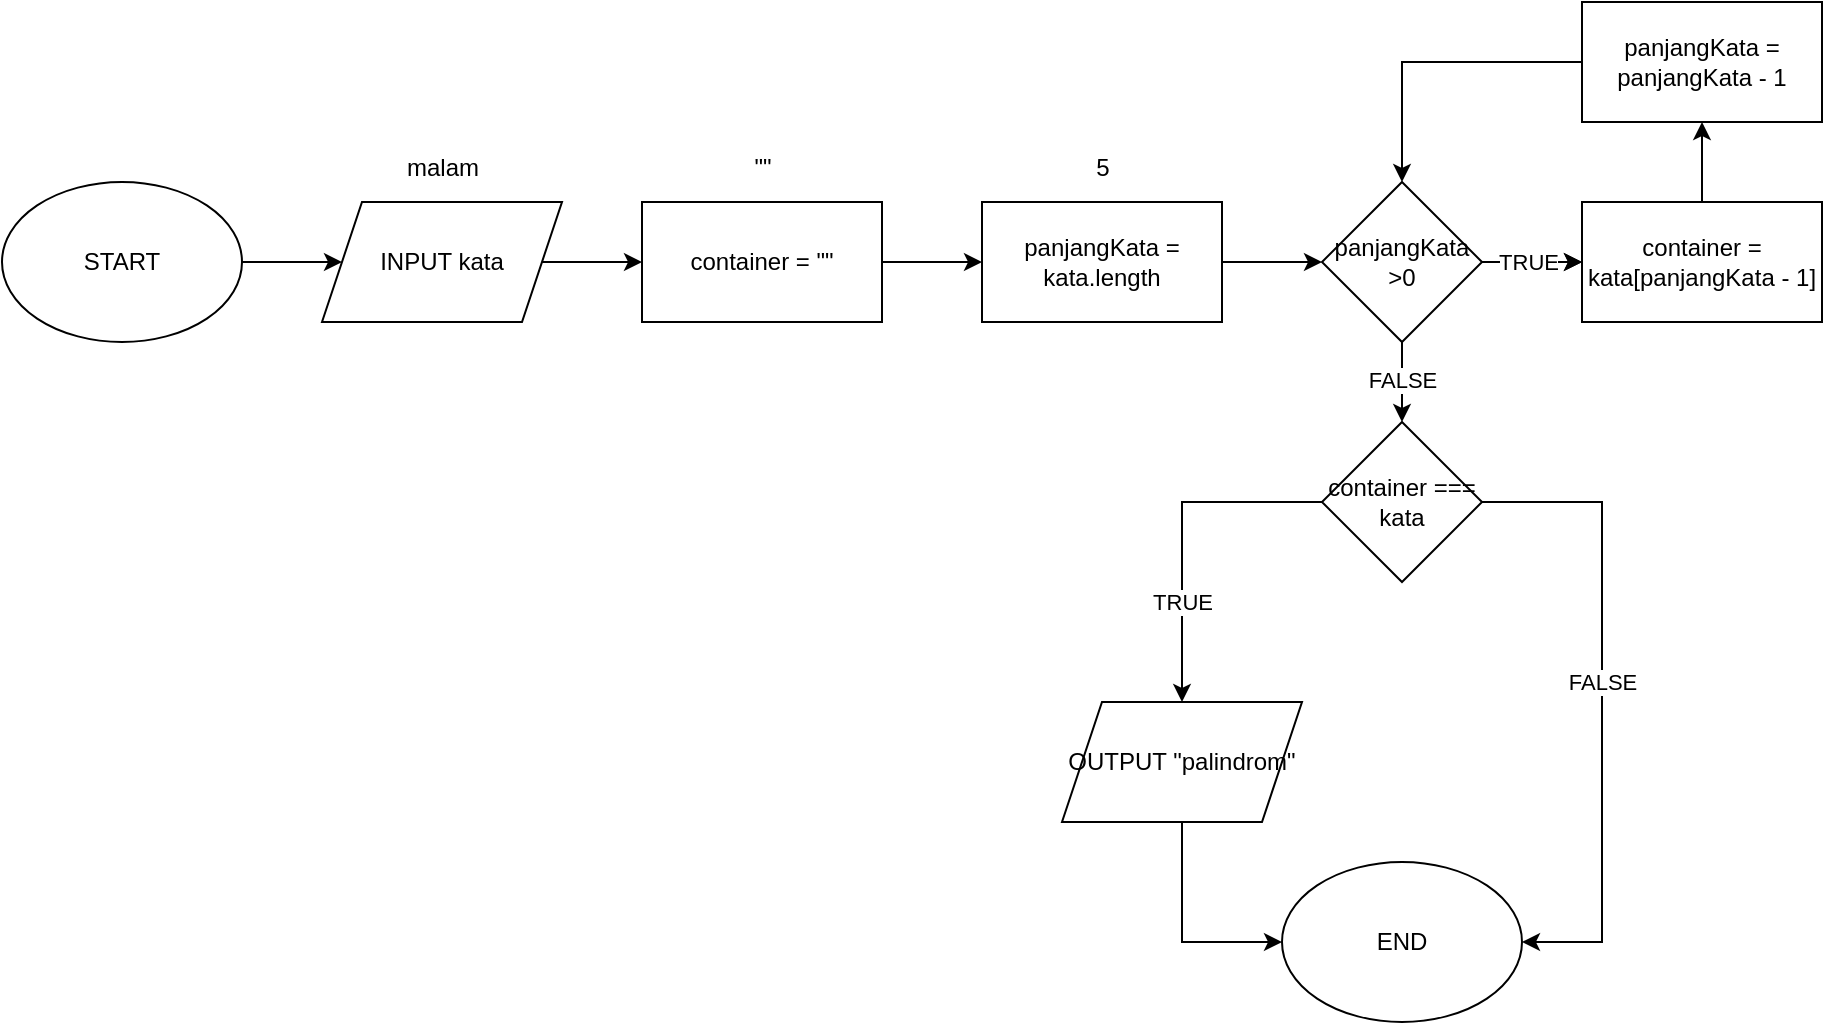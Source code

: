 <mxfile version="24.4.13" type="google">
  <diagram name="Page-1" id="9RqHMeDy2YDNy6ADkkkm">
    <mxGraphModel grid="1" page="1" gridSize="10" guides="1" tooltips="1" connect="1" arrows="1" fold="1" pageScale="1" pageWidth="827" pageHeight="1169" math="0" shadow="0">
      <root>
        <mxCell id="0" />
        <mxCell id="1" parent="0" />
        <mxCell id="Rrz0FJMr6_Rc9bkzh5wX-3" value="" style="edgeStyle=orthogonalEdgeStyle;rounded=0;orthogonalLoop=1;jettySize=auto;html=1;" edge="1" parent="1" source="Rrz0FJMr6_Rc9bkzh5wX-1" target="Rrz0FJMr6_Rc9bkzh5wX-2">
          <mxGeometry relative="1" as="geometry" />
        </mxCell>
        <mxCell id="Rrz0FJMr6_Rc9bkzh5wX-1" value="START" style="ellipse;whiteSpace=wrap;html=1;" vertex="1" parent="1">
          <mxGeometry x="40" y="60" width="120" height="80" as="geometry" />
        </mxCell>
        <mxCell id="PBg6_ExxMk0Hsq4_jWEl-3" value="" style="edgeStyle=orthogonalEdgeStyle;rounded=0;orthogonalLoop=1;jettySize=auto;html=1;" edge="1" parent="1" source="Rrz0FJMr6_Rc9bkzh5wX-2" target="PBg6_ExxMk0Hsq4_jWEl-2">
          <mxGeometry relative="1" as="geometry" />
        </mxCell>
        <mxCell id="Rrz0FJMr6_Rc9bkzh5wX-2" value="INPUT kata" style="shape=parallelogram;perimeter=parallelogramPerimeter;whiteSpace=wrap;html=1;fixedSize=1;" vertex="1" parent="1">
          <mxGeometry x="200" y="70" width="120" height="60" as="geometry" />
        </mxCell>
        <mxCell id="PBg6_ExxMk0Hsq4_jWEl-1" value="END" style="ellipse;whiteSpace=wrap;html=1;" vertex="1" parent="1">
          <mxGeometry x="680" y="400" width="120" height="80" as="geometry" />
        </mxCell>
        <mxCell id="PBg6_ExxMk0Hsq4_jWEl-5" value="" style="edgeStyle=orthogonalEdgeStyle;rounded=0;orthogonalLoop=1;jettySize=auto;html=1;" edge="1" parent="1" source="PBg6_ExxMk0Hsq4_jWEl-2" target="PBg6_ExxMk0Hsq4_jWEl-4">
          <mxGeometry relative="1" as="geometry" />
        </mxCell>
        <mxCell id="PBg6_ExxMk0Hsq4_jWEl-2" value="container = &quot;&quot;" style="rounded=0;whiteSpace=wrap;html=1;" vertex="1" parent="1">
          <mxGeometry x="360" y="70" width="120" height="60" as="geometry" />
        </mxCell>
        <mxCell id="PBg6_ExxMk0Hsq4_jWEl-8" value="" style="edgeStyle=orthogonalEdgeStyle;rounded=0;orthogonalLoop=1;jettySize=auto;html=1;" edge="1" parent="1" source="PBg6_ExxMk0Hsq4_jWEl-4" target="PBg6_ExxMk0Hsq4_jWEl-7">
          <mxGeometry relative="1" as="geometry" />
        </mxCell>
        <mxCell id="PBg6_ExxMk0Hsq4_jWEl-4" value="panjangKata = kata.length" style="rounded=0;whiteSpace=wrap;html=1;" vertex="1" parent="1">
          <mxGeometry x="530" y="70" width="120" height="60" as="geometry" />
        </mxCell>
        <mxCell id="PBg6_ExxMk0Hsq4_jWEl-10" value="" style="edgeStyle=orthogonalEdgeStyle;rounded=0;orthogonalLoop=1;jettySize=auto;html=1;" edge="1" parent="1" source="PBg6_ExxMk0Hsq4_jWEl-7" target="PBg6_ExxMk0Hsq4_jWEl-9">
          <mxGeometry relative="1" as="geometry" />
        </mxCell>
        <mxCell id="PBg6_ExxMk0Hsq4_jWEl-23" value="" style="edgeStyle=orthogonalEdgeStyle;rounded=0;orthogonalLoop=1;jettySize=auto;html=1;" edge="1" parent="1" source="PBg6_ExxMk0Hsq4_jWEl-7" target="PBg6_ExxMk0Hsq4_jWEl-9">
          <mxGeometry relative="1" as="geometry" />
        </mxCell>
        <mxCell id="PBg6_ExxMk0Hsq4_jWEl-24" value="TRUE" style="edgeLabel;html=1;align=center;verticalAlign=middle;resizable=0;points=[];" connectable="0" vertex="1" parent="PBg6_ExxMk0Hsq4_jWEl-23">
          <mxGeometry x="-0.107" relative="1" as="geometry">
            <mxPoint as="offset" />
          </mxGeometry>
        </mxCell>
        <mxCell id="PBg6_ExxMk0Hsq4_jWEl-31" value="" style="edgeStyle=orthogonalEdgeStyle;rounded=0;orthogonalLoop=1;jettySize=auto;html=1;" edge="1" parent="1" source="PBg6_ExxMk0Hsq4_jWEl-7" target="PBg6_ExxMk0Hsq4_jWEl-30">
          <mxGeometry relative="1" as="geometry" />
        </mxCell>
        <mxCell id="PBg6_ExxMk0Hsq4_jWEl-39" value="FALSE" style="edgeLabel;html=1;align=center;verticalAlign=middle;resizable=0;points=[];" connectable="0" vertex="1" parent="PBg6_ExxMk0Hsq4_jWEl-31">
          <mxGeometry x="-0.061" y="-2" relative="1" as="geometry">
            <mxPoint x="2" as="offset" />
          </mxGeometry>
        </mxCell>
        <mxCell id="PBg6_ExxMk0Hsq4_jWEl-7" value="panjangKata &amp;gt;0" style="rhombus;whiteSpace=wrap;html=1;" vertex="1" parent="1">
          <mxGeometry x="700" y="60" width="80" height="80" as="geometry" />
        </mxCell>
        <mxCell id="PBg6_ExxMk0Hsq4_jWEl-12" value="" style="edgeStyle=orthogonalEdgeStyle;rounded=0;orthogonalLoop=1;jettySize=auto;html=1;" edge="1" parent="1" source="PBg6_ExxMk0Hsq4_jWEl-9" target="PBg6_ExxMk0Hsq4_jWEl-11">
          <mxGeometry relative="1" as="geometry" />
        </mxCell>
        <mxCell id="PBg6_ExxMk0Hsq4_jWEl-9" value="container = kata[panjangKata - 1]" style="rounded=0;whiteSpace=wrap;html=1;" vertex="1" parent="1">
          <mxGeometry x="830" y="70" width="120" height="60" as="geometry" />
        </mxCell>
        <mxCell id="PBg6_ExxMk0Hsq4_jWEl-19" style="edgeStyle=orthogonalEdgeStyle;rounded=0;orthogonalLoop=1;jettySize=auto;html=1;entryX=0.5;entryY=0;entryDx=0;entryDy=0;" edge="1" parent="1" source="PBg6_ExxMk0Hsq4_jWEl-11" target="PBg6_ExxMk0Hsq4_jWEl-7">
          <mxGeometry relative="1" as="geometry" />
        </mxCell>
        <mxCell id="PBg6_ExxMk0Hsq4_jWEl-11" value="panjangKata = panjangKata - 1" style="whiteSpace=wrap;html=1;rounded=0;" vertex="1" parent="1">
          <mxGeometry x="830" y="-30" width="120" height="60" as="geometry" />
        </mxCell>
        <mxCell id="PBg6_ExxMk0Hsq4_jWEl-16" value="malam" style="text;html=1;align=center;verticalAlign=middle;resizable=0;points=[];autosize=1;strokeColor=none;fillColor=none;" vertex="1" parent="1">
          <mxGeometry x="230" y="38" width="60" height="30" as="geometry" />
        </mxCell>
        <mxCell id="PBg6_ExxMk0Hsq4_jWEl-18" value="5" style="text;html=1;align=center;verticalAlign=middle;resizable=0;points=[];autosize=1;strokeColor=none;fillColor=none;" vertex="1" parent="1">
          <mxGeometry x="575" y="38" width="30" height="30" as="geometry" />
        </mxCell>
        <mxCell id="PBg6_ExxMk0Hsq4_jWEl-36" style="edgeStyle=orthogonalEdgeStyle;rounded=0;orthogonalLoop=1;jettySize=auto;html=1;entryX=0.5;entryY=0;entryDx=0;entryDy=0;" edge="1" parent="1" source="PBg6_ExxMk0Hsq4_jWEl-30" target="PBg6_ExxMk0Hsq4_jWEl-32">
          <mxGeometry relative="1" as="geometry">
            <Array as="points">
              <mxPoint x="630" y="220" />
              <mxPoint x="630" y="310" />
            </Array>
          </mxGeometry>
        </mxCell>
        <mxCell id="PBg6_ExxMk0Hsq4_jWEl-38" value="TRUE" style="edgeLabel;html=1;align=center;verticalAlign=middle;resizable=0;points=[];" connectable="0" vertex="1" parent="PBg6_ExxMk0Hsq4_jWEl-36">
          <mxGeometry x="-0.302" y="1" relative="1" as="geometry">
            <mxPoint x="-11" y="49" as="offset" />
          </mxGeometry>
        </mxCell>
        <mxCell id="PBg6_ExxMk0Hsq4_jWEl-37" style="edgeStyle=orthogonalEdgeStyle;rounded=0;orthogonalLoop=1;jettySize=auto;html=1;entryX=1;entryY=0.5;entryDx=0;entryDy=0;exitX=1;exitY=0.5;exitDx=0;exitDy=0;" edge="1" parent="1" source="PBg6_ExxMk0Hsq4_jWEl-30" target="PBg6_ExxMk0Hsq4_jWEl-1">
          <mxGeometry relative="1" as="geometry">
            <mxPoint x="860" y="280" as="targetPoint" />
            <Array as="points">
              <mxPoint x="840" y="220" />
              <mxPoint x="840" y="440" />
            </Array>
          </mxGeometry>
        </mxCell>
        <mxCell id="PBg6_ExxMk0Hsq4_jWEl-41" value="FALSE" style="edgeLabel;html=1;align=center;verticalAlign=middle;resizable=0;points=[];" connectable="0" vertex="1" parent="PBg6_ExxMk0Hsq4_jWEl-37">
          <mxGeometry x="-0.512" y="-1" relative="1" as="geometry">
            <mxPoint x="1" y="72" as="offset" />
          </mxGeometry>
        </mxCell>
        <mxCell id="PBg6_ExxMk0Hsq4_jWEl-30" value="container === kata" style="rhombus;whiteSpace=wrap;html=1;" vertex="1" parent="1">
          <mxGeometry x="700" y="180" width="80" height="80" as="geometry" />
        </mxCell>
        <mxCell id="PBg6_ExxMk0Hsq4_jWEl-35" style="edgeStyle=orthogonalEdgeStyle;rounded=0;orthogonalLoop=1;jettySize=auto;html=1;entryX=0;entryY=0.5;entryDx=0;entryDy=0;" edge="1" parent="1" source="PBg6_ExxMk0Hsq4_jWEl-32" target="PBg6_ExxMk0Hsq4_jWEl-1">
          <mxGeometry relative="1" as="geometry" />
        </mxCell>
        <mxCell id="PBg6_ExxMk0Hsq4_jWEl-32" value="OUTPUT &quot;palindrom&quot;" style="shape=parallelogram;perimeter=parallelogramPerimeter;whiteSpace=wrap;html=1;fixedSize=1;" vertex="1" parent="1">
          <mxGeometry x="570" y="320" width="120" height="60" as="geometry" />
        </mxCell>
        <mxCell id="CiCeitlGA_bKte6pxY7q-2" value="&quot;&quot;" style="text;html=1;align=center;verticalAlign=middle;resizable=0;points=[];autosize=1;strokeColor=none;fillColor=none;" vertex="1" parent="1">
          <mxGeometry x="405" y="38" width="30" height="30" as="geometry" />
        </mxCell>
      </root>
    </mxGraphModel>
  </diagram>
</mxfile>
